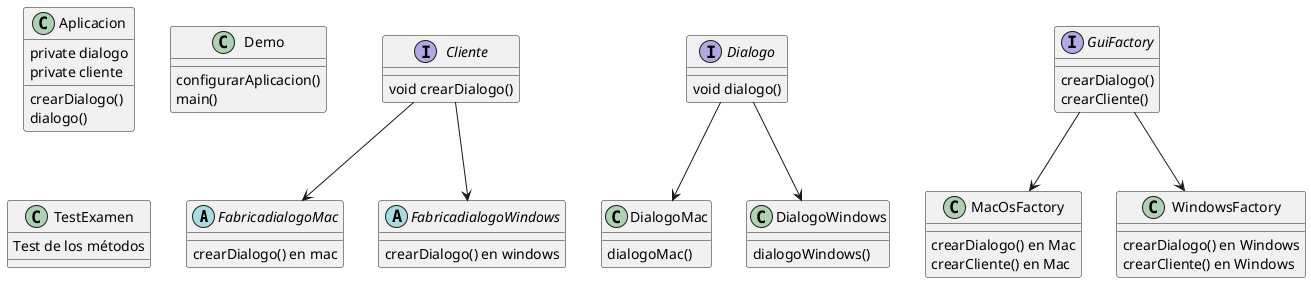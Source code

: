 @startuml
'https://plantuml.com/class-diagram

abstract class FabricadialogoMac{
crearDialogo() en mac
}

abstract class FabricadialogoWindows{
crearDialogo() en windows
}

interface Cliente{
void crearDialogo()
}

interface Dialogo{
void dialogo()
}

class DialogoMac {
dialogoMac()
}

class DialogoWindows {
dialogoWindows()
}

class Aplicacion{
private dialogo
private cliente
crearDialogo()
dialogo()
}

interface GuiFactory{
crearDialogo()
crearCliente()
}

class MacOsFactory{
crearDialogo() en Mac
crearCliente() en Mac
}

class WindowsFactory{
crearDialogo() en Windows
crearCliente() en Windows
}

class Demo{
configurarAplicacion()
main()
}

class TestExamen{
Test de los métodos
}

Dialogo --> DialogoMac
Dialogo --> DialogoWindows

Cliente --> FabricadialogoMac
Cliente --> FabricadialogoWindows

GuiFactory --> MacOsFactory
GuiFactory --> WindowsFactory

@enduml